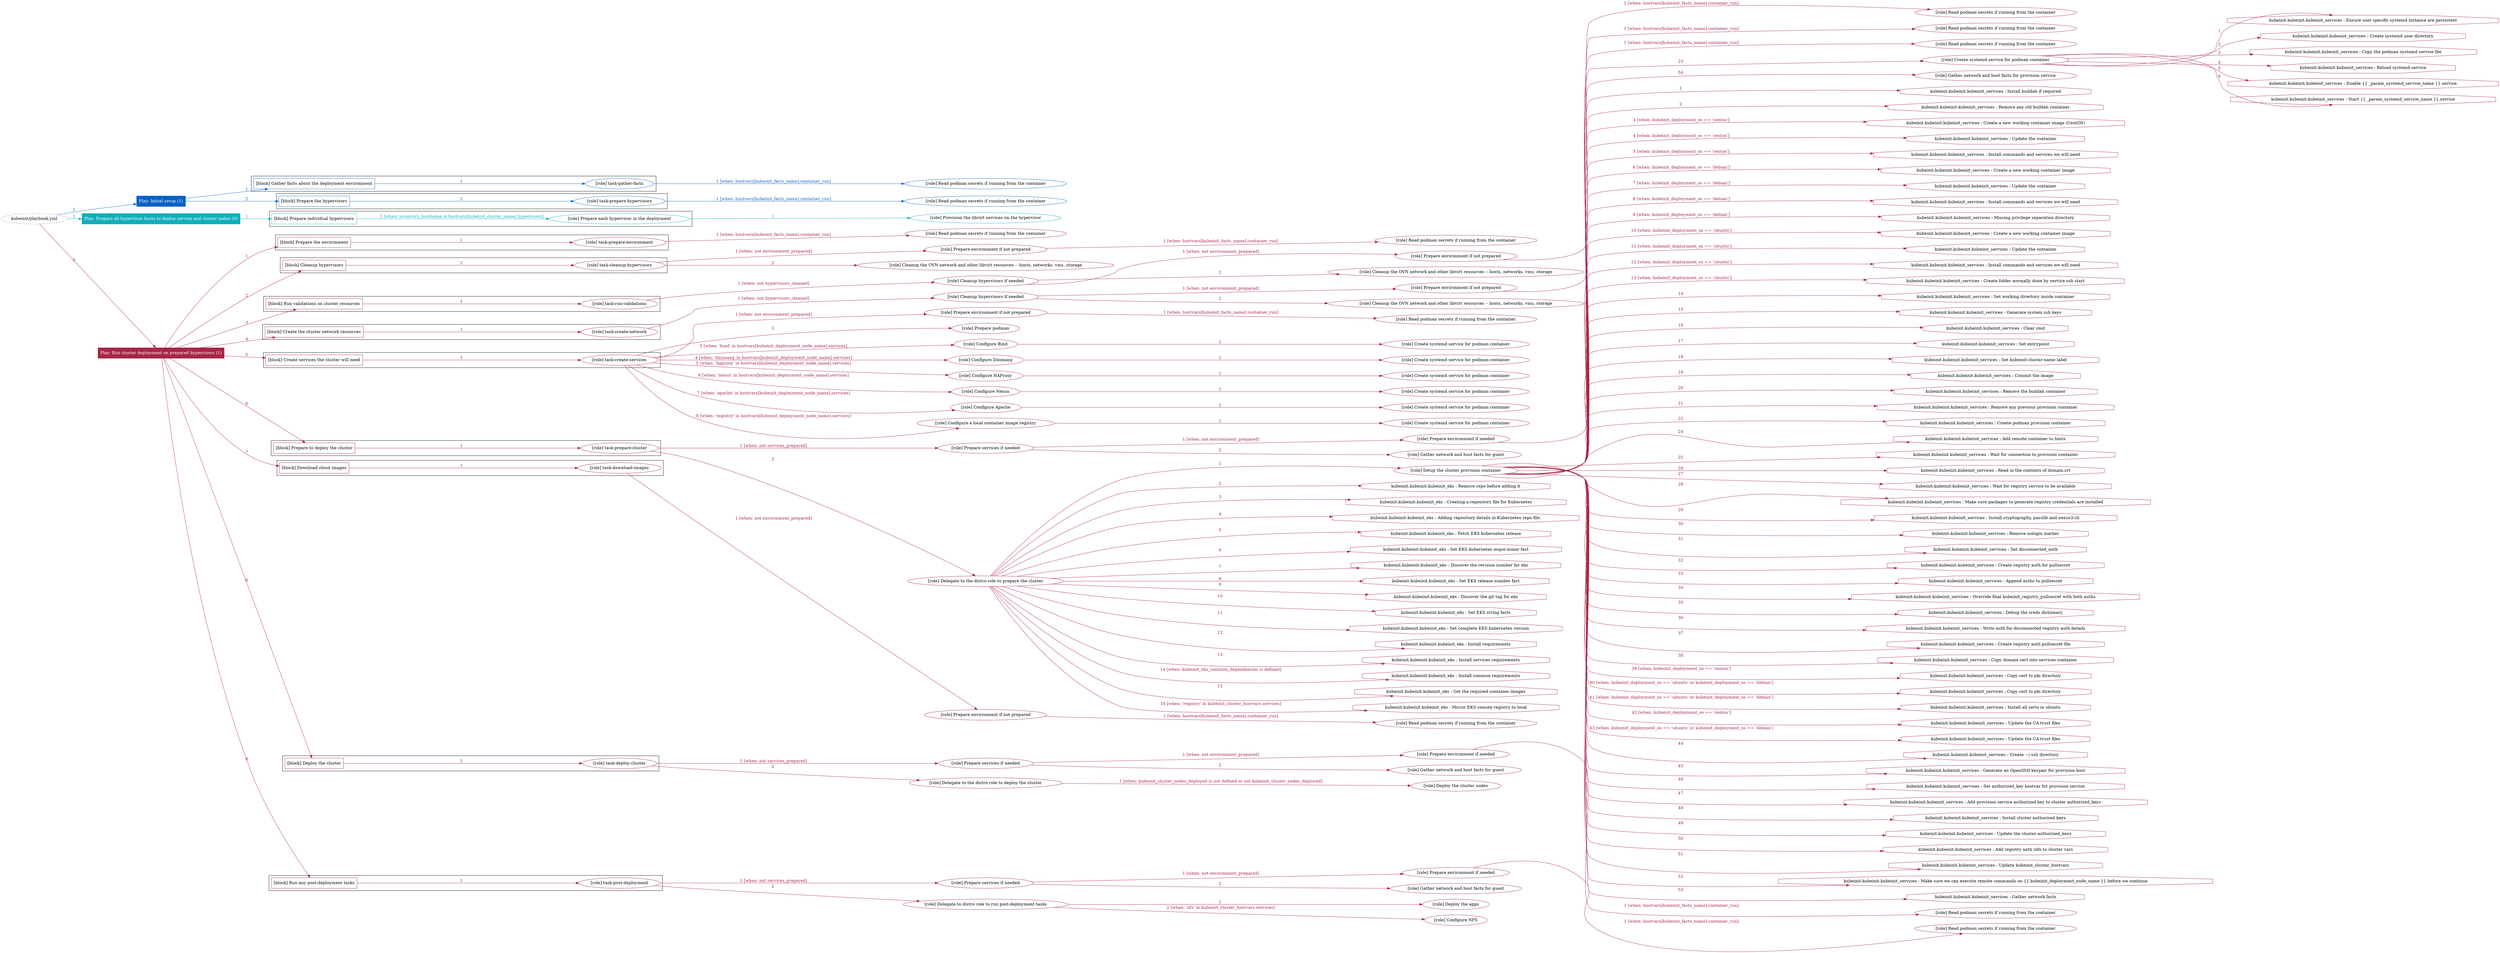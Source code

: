 digraph {
	graph [concentrate=true ordering=in rankdir=LR ratio=fill]
	edge [esep=5 sep=10]
	"kubeinit/playbook.yml" [id=root_node style=dotted]
	play_152de4b7 [label="Play: Initial setup (1)" color="#0861c4" fontcolor="#ffffff" id=play_152de4b7 shape=box style=filled tooltip=localhost]
	"kubeinit/playbook.yml" -> play_152de4b7 [label="1 " color="#0861c4" fontcolor="#0861c4" id=edge_89dfbc22 labeltooltip="1 " tooltip="1 "]
	subgraph "Read podman secrets if running from the container" {
		role_3c838d3d [label="[role] Read podman secrets if running from the container" color="#0861c4" id=role_3c838d3d tooltip="Read podman secrets if running from the container"]
	}
	subgraph "task-gather-facts" {
		role_1fe3b44c [label="[role] task-gather-facts" color="#0861c4" id=role_1fe3b44c tooltip="task-gather-facts"]
		role_1fe3b44c -> role_3c838d3d [label="1 [when: hostvars[kubeinit_facts_name].container_run]" color="#0861c4" fontcolor="#0861c4" id=edge_ba1f064e labeltooltip="1 [when: hostvars[kubeinit_facts_name].container_run]" tooltip="1 [when: hostvars[kubeinit_facts_name].container_run]"]
	}
	subgraph "Read podman secrets if running from the container" {
		role_01d25285 [label="[role] Read podman secrets if running from the container" color="#0861c4" id=role_01d25285 tooltip="Read podman secrets if running from the container"]
	}
	subgraph "task-prepare-hypervisors" {
		role_4290752c [label="[role] task-prepare-hypervisors" color="#0861c4" id=role_4290752c tooltip="task-prepare-hypervisors"]
		role_4290752c -> role_01d25285 [label="1 [when: hostvars[kubeinit_facts_name].container_run]" color="#0861c4" fontcolor="#0861c4" id=edge_2b1ff3cc labeltooltip="1 [when: hostvars[kubeinit_facts_name].container_run]" tooltip="1 [when: hostvars[kubeinit_facts_name].container_run]"]
	}
	subgraph "Play: Initial setup (1)" {
		play_152de4b7 -> block_36dfd133 [label=1 color="#0861c4" fontcolor="#0861c4" id=edge_9e1867fc labeltooltip=1 tooltip=1]
		subgraph cluster_block_36dfd133 {
			block_36dfd133 [label="[block] Gather facts about the deployment environment" color="#0861c4" id=block_36dfd133 labeltooltip="Gather facts about the deployment environment" shape=box tooltip="Gather facts about the deployment environment"]
			block_36dfd133 -> role_1fe3b44c [label="1 " color="#0861c4" fontcolor="#0861c4" id=edge_72a51e50 labeltooltip="1 " tooltip="1 "]
		}
		play_152de4b7 -> block_2c8bb899 [label=2 color="#0861c4" fontcolor="#0861c4" id=edge_f51947ad labeltooltip=2 tooltip=2]
		subgraph cluster_block_2c8bb899 {
			block_2c8bb899 [label="[block] Prepare the hypervisors" color="#0861c4" id=block_2c8bb899 labeltooltip="Prepare the hypervisors" shape=box tooltip="Prepare the hypervisors"]
			block_2c8bb899 -> role_4290752c [label="1 " color="#0861c4" fontcolor="#0861c4" id=edge_38767076 labeltooltip="1 " tooltip="1 "]
		}
	}
	play_30f733fc [label="Play: Prepare all hypervisor hosts to deploy service and cluster nodes (0)" color="#11aebb" fontcolor="#ffffff" id=play_30f733fc shape=box style=filled tooltip="Play: Prepare all hypervisor hosts to deploy service and cluster nodes (0)"]
	"kubeinit/playbook.yml" -> play_30f733fc [label="2 " color="#11aebb" fontcolor="#11aebb" id=edge_1ff81f5a labeltooltip="2 " tooltip="2 "]
	subgraph "Provision the libvirt services on the hypervisor" {
		role_44ec308d [label="[role] Provision the libvirt services on the hypervisor" color="#11aebb" id=role_44ec308d tooltip="Provision the libvirt services on the hypervisor"]
	}
	subgraph "Prepare each hypervisor in the deployment" {
		role_35c6ed8e [label="[role] Prepare each hypervisor in the deployment" color="#11aebb" id=role_35c6ed8e tooltip="Prepare each hypervisor in the deployment"]
		role_35c6ed8e -> role_44ec308d [label="1 " color="#11aebb" fontcolor="#11aebb" id=edge_62060ef4 labeltooltip="1 " tooltip="1 "]
	}
	subgraph "Play: Prepare all hypervisor hosts to deploy service and cluster nodes (0)" {
		play_30f733fc -> block_d35ca9df [label=1 color="#11aebb" fontcolor="#11aebb" id=edge_8ed1071e labeltooltip=1 tooltip=1]
		subgraph cluster_block_d35ca9df {
			block_d35ca9df [label="[block] Prepare individual hypervisors" color="#11aebb" id=block_d35ca9df labeltooltip="Prepare individual hypervisors" shape=box tooltip="Prepare individual hypervisors"]
			block_d35ca9df -> role_35c6ed8e [label="1 [when: inventory_hostname in hostvars[kubeinit_cluster_name].hypervisors]" color="#11aebb" fontcolor="#11aebb" id=edge_16641c8a labeltooltip="1 [when: inventory_hostname in hostvars[kubeinit_cluster_name].hypervisors]" tooltip="1 [when: inventory_hostname in hostvars[kubeinit_cluster_name].hypervisors]"]
		}
	}
	play_f28a293f [label="Play: Run cluster deployment on prepared hypervisors (1)" color="#a72545" fontcolor="#ffffff" id=play_f28a293f shape=box style=filled tooltip=localhost]
	"kubeinit/playbook.yml" -> play_f28a293f [label="3 " color="#a72545" fontcolor="#a72545" id=edge_84bfc3f0 labeltooltip="3 " tooltip="3 "]
	subgraph "Read podman secrets if running from the container" {
		role_b53a9aff [label="[role] Read podman secrets if running from the container" color="#a72545" id=role_b53a9aff tooltip="Read podman secrets if running from the container"]
	}
	subgraph "task-prepare-environment" {
		role_a512ccc5 [label="[role] task-prepare-environment" color="#a72545" id=role_a512ccc5 tooltip="task-prepare-environment"]
		role_a512ccc5 -> role_b53a9aff [label="1 [when: hostvars[kubeinit_facts_name].container_run]" color="#a72545" fontcolor="#a72545" id=edge_f1666cc1 labeltooltip="1 [when: hostvars[kubeinit_facts_name].container_run]" tooltip="1 [when: hostvars[kubeinit_facts_name].container_run]"]
	}
	subgraph "Read podman secrets if running from the container" {
		role_a41baa69 [label="[role] Read podman secrets if running from the container" color="#a72545" id=role_a41baa69 tooltip="Read podman secrets if running from the container"]
	}
	subgraph "Prepare environment if not prepared" {
		role_9388c05d [label="[role] Prepare environment if not prepared" color="#a72545" id=role_9388c05d tooltip="Prepare environment if not prepared"]
		role_9388c05d -> role_a41baa69 [label="1 [when: hostvars[kubeinit_facts_name].container_run]" color="#a72545" fontcolor="#a72545" id=edge_dfd3bf18 labeltooltip="1 [when: hostvars[kubeinit_facts_name].container_run]" tooltip="1 [when: hostvars[kubeinit_facts_name].container_run]"]
	}
	subgraph "Cleanup the OVN network and other libvirt resources -- hosts, networks, vms, storage" {
		role_9f1cbef9 [label="[role] Cleanup the OVN network and other libvirt resources -- hosts, networks, vms, storage" color="#a72545" id=role_9f1cbef9 tooltip="Cleanup the OVN network and other libvirt resources -- hosts, networks, vms, storage"]
	}
	subgraph "task-cleanup-hypervisors" {
		role_fd7dea9c [label="[role] task-cleanup-hypervisors" color="#a72545" id=role_fd7dea9c tooltip="task-cleanup-hypervisors"]
		role_fd7dea9c -> role_9388c05d [label="1 [when: not environment_prepared]" color="#a72545" fontcolor="#a72545" id=edge_95a79bd9 labeltooltip="1 [when: not environment_prepared]" tooltip="1 [when: not environment_prepared]"]
		role_fd7dea9c -> role_9f1cbef9 [label="2 " color="#a72545" fontcolor="#a72545" id=edge_7345c1ed labeltooltip="2 " tooltip="2 "]
	}
	subgraph "Read podman secrets if running from the container" {
		role_987f20b4 [label="[role] Read podman secrets if running from the container" color="#a72545" id=role_987f20b4 tooltip="Read podman secrets if running from the container"]
	}
	subgraph "Prepare environment if not prepared" {
		role_4d9353cd [label="[role] Prepare environment if not prepared" color="#a72545" id=role_4d9353cd tooltip="Prepare environment if not prepared"]
		role_4d9353cd -> role_987f20b4 [label="1 [when: hostvars[kubeinit_facts_name].container_run]" color="#a72545" fontcolor="#a72545" id=edge_2418e2f4 labeltooltip="1 [when: hostvars[kubeinit_facts_name].container_run]" tooltip="1 [when: hostvars[kubeinit_facts_name].container_run]"]
	}
	subgraph "Cleanup the OVN network and other libvirt resources -- hosts, networks, vms, storage" {
		role_4a311051 [label="[role] Cleanup the OVN network and other libvirt resources -- hosts, networks, vms, storage" color="#a72545" id=role_4a311051 tooltip="Cleanup the OVN network and other libvirt resources -- hosts, networks, vms, storage"]
	}
	subgraph "Cleanup hypervisors if needed" {
		role_663ffb94 [label="[role] Cleanup hypervisors if needed" color="#a72545" id=role_663ffb94 tooltip="Cleanup hypervisors if needed"]
		role_663ffb94 -> role_4d9353cd [label="1 [when: not environment_prepared]" color="#a72545" fontcolor="#a72545" id=edge_88136fd1 labeltooltip="1 [when: not environment_prepared]" tooltip="1 [when: not environment_prepared]"]
		role_663ffb94 -> role_4a311051 [label="2 " color="#a72545" fontcolor="#a72545" id=edge_98534842 labeltooltip="2 " tooltip="2 "]
	}
	subgraph "task-run-validations" {
		role_2c13770e [label="[role] task-run-validations" color="#a72545" id=role_2c13770e tooltip="task-run-validations"]
		role_2c13770e -> role_663ffb94 [label="1 [when: not hypervisors_cleaned]" color="#a72545" fontcolor="#a72545" id=edge_8fe38cce labeltooltip="1 [when: not hypervisors_cleaned]" tooltip="1 [when: not hypervisors_cleaned]"]
	}
	subgraph "Read podman secrets if running from the container" {
		role_13701ce8 [label="[role] Read podman secrets if running from the container" color="#a72545" id=role_13701ce8 tooltip="Read podman secrets if running from the container"]
	}
	subgraph "Prepare environment if not prepared" {
		role_45ac8b41 [label="[role] Prepare environment if not prepared" color="#a72545" id=role_45ac8b41 tooltip="Prepare environment if not prepared"]
		role_45ac8b41 -> role_13701ce8 [label="1 [when: hostvars[kubeinit_facts_name].container_run]" color="#a72545" fontcolor="#a72545" id=edge_b43f90c6 labeltooltip="1 [when: hostvars[kubeinit_facts_name].container_run]" tooltip="1 [when: hostvars[kubeinit_facts_name].container_run]"]
	}
	subgraph "Cleanup the OVN network and other libvirt resources -- hosts, networks, vms, storage" {
		role_ccc96f2d [label="[role] Cleanup the OVN network and other libvirt resources -- hosts, networks, vms, storage" color="#a72545" id=role_ccc96f2d tooltip="Cleanup the OVN network and other libvirt resources -- hosts, networks, vms, storage"]
	}
	subgraph "Cleanup hypervisors if needed" {
		role_4a9ed5f9 [label="[role] Cleanup hypervisors if needed" color="#a72545" id=role_4a9ed5f9 tooltip="Cleanup hypervisors if needed"]
		role_4a9ed5f9 -> role_45ac8b41 [label="1 [when: not environment_prepared]" color="#a72545" fontcolor="#a72545" id=edge_e818d5ba labeltooltip="1 [when: not environment_prepared]" tooltip="1 [when: not environment_prepared]"]
		role_4a9ed5f9 -> role_ccc96f2d [label="2 " color="#a72545" fontcolor="#a72545" id=edge_ac1f7223 labeltooltip="2 " tooltip="2 "]
	}
	subgraph "task-create-network" {
		role_4b46e82e [label="[role] task-create-network" color="#a72545" id=role_4b46e82e tooltip="task-create-network"]
		role_4b46e82e -> role_4a9ed5f9 [label="1 [when: not hypervisors_cleaned]" color="#a72545" fontcolor="#a72545" id=edge_0d7eeedd labeltooltip="1 [when: not hypervisors_cleaned]" tooltip="1 [when: not hypervisors_cleaned]"]
	}
	subgraph "Read podman secrets if running from the container" {
		role_a22d3c5a [label="[role] Read podman secrets if running from the container" color="#a72545" id=role_a22d3c5a tooltip="Read podman secrets if running from the container"]
	}
	subgraph "Prepare environment if not prepared" {
		role_5ab30b22 [label="[role] Prepare environment if not prepared" color="#a72545" id=role_5ab30b22 tooltip="Prepare environment if not prepared"]
		role_5ab30b22 -> role_a22d3c5a [label="1 [when: hostvars[kubeinit_facts_name].container_run]" color="#a72545" fontcolor="#a72545" id=edge_350d9b8e labeltooltip="1 [when: hostvars[kubeinit_facts_name].container_run]" tooltip="1 [when: hostvars[kubeinit_facts_name].container_run]"]
	}
	subgraph "Prepare podman" {
		role_9a8daf67 [label="[role] Prepare podman" color="#a72545" id=role_9a8daf67 tooltip="Prepare podman"]
	}
	subgraph "Create systemd service for podman container" {
		role_7b004c64 [label="[role] Create systemd service for podman container" color="#a72545" id=role_7b004c64 tooltip="Create systemd service for podman container"]
	}
	subgraph "Configure Bind" {
		role_1f3329a0 [label="[role] Configure Bind" color="#a72545" id=role_1f3329a0 tooltip="Configure Bind"]
		role_1f3329a0 -> role_7b004c64 [label="1 " color="#a72545" fontcolor="#a72545" id=edge_07b17dc7 labeltooltip="1 " tooltip="1 "]
	}
	subgraph "Create systemd service for podman container" {
		role_cead753e [label="[role] Create systemd service for podman container" color="#a72545" id=role_cead753e tooltip="Create systemd service for podman container"]
	}
	subgraph "Configure Dnsmasq" {
		role_545f4428 [label="[role] Configure Dnsmasq" color="#a72545" id=role_545f4428 tooltip="Configure Dnsmasq"]
		role_545f4428 -> role_cead753e [label="1 " color="#a72545" fontcolor="#a72545" id=edge_b20de85d labeltooltip="1 " tooltip="1 "]
	}
	subgraph "Create systemd service for podman container" {
		role_b0af6603 [label="[role] Create systemd service for podman container" color="#a72545" id=role_b0af6603 tooltip="Create systemd service for podman container"]
	}
	subgraph "Configure HAProxy" {
		role_e4878fd3 [label="[role] Configure HAProxy" color="#a72545" id=role_e4878fd3 tooltip="Configure HAProxy"]
		role_e4878fd3 -> role_b0af6603 [label="1 " color="#a72545" fontcolor="#a72545" id=edge_b2a39d47 labeltooltip="1 " tooltip="1 "]
	}
	subgraph "Create systemd service for podman container" {
		role_d7977144 [label="[role] Create systemd service for podman container" color="#a72545" id=role_d7977144 tooltip="Create systemd service for podman container"]
	}
	subgraph "Configure Nexus" {
		role_3d188f40 [label="[role] Configure Nexus" color="#a72545" id=role_3d188f40 tooltip="Configure Nexus"]
		role_3d188f40 -> role_d7977144 [label="1 " color="#a72545" fontcolor="#a72545" id=edge_afa248a9 labeltooltip="1 " tooltip="1 "]
	}
	subgraph "Create systemd service for podman container" {
		role_eb294f73 [label="[role] Create systemd service for podman container" color="#a72545" id=role_eb294f73 tooltip="Create systemd service for podman container"]
	}
	subgraph "Configure Apache" {
		role_2b9a1d1e [label="[role] Configure Apache" color="#a72545" id=role_2b9a1d1e tooltip="Configure Apache"]
		role_2b9a1d1e -> role_eb294f73 [label="1 " color="#a72545" fontcolor="#a72545" id=edge_38c3981b labeltooltip="1 " tooltip="1 "]
	}
	subgraph "Create systemd service for podman container" {
		role_6802fc7b [label="[role] Create systemd service for podman container" color="#a72545" id=role_6802fc7b tooltip="Create systemd service for podman container"]
	}
	subgraph "Configure a local container image registry" {
		role_cb1013d7 [label="[role] Configure a local container image registry" color="#a72545" id=role_cb1013d7 tooltip="Configure a local container image registry"]
		role_cb1013d7 -> role_6802fc7b [label="1 " color="#a72545" fontcolor="#a72545" id=edge_ab823498 labeltooltip="1 " tooltip="1 "]
	}
	subgraph "task-create-services" {
		role_af840b4a [label="[role] task-create-services" color="#a72545" id=role_af840b4a tooltip="task-create-services"]
		role_af840b4a -> role_5ab30b22 [label="1 [when: not environment_prepared]" color="#a72545" fontcolor="#a72545" id=edge_7b53f0e6 labeltooltip="1 [when: not environment_prepared]" tooltip="1 [when: not environment_prepared]"]
		role_af840b4a -> role_9a8daf67 [label="2 " color="#a72545" fontcolor="#a72545" id=edge_c352c02b labeltooltip="2 " tooltip="2 "]
		role_af840b4a -> role_1f3329a0 [label="3 [when: 'bind' in hostvars[kubeinit_deployment_node_name].services]" color="#a72545" fontcolor="#a72545" id=edge_a78382f8 labeltooltip="3 [when: 'bind' in hostvars[kubeinit_deployment_node_name].services]" tooltip="3 [when: 'bind' in hostvars[kubeinit_deployment_node_name].services]"]
		role_af840b4a -> role_545f4428 [label="4 [when: 'dnsmasq' in hostvars[kubeinit_deployment_node_name].services]" color="#a72545" fontcolor="#a72545" id=edge_d8be55ad labeltooltip="4 [when: 'dnsmasq' in hostvars[kubeinit_deployment_node_name].services]" tooltip="4 [when: 'dnsmasq' in hostvars[kubeinit_deployment_node_name].services]"]
		role_af840b4a -> role_e4878fd3 [label="5 [when: 'haproxy' in hostvars[kubeinit_deployment_node_name].services]" color="#a72545" fontcolor="#a72545" id=edge_715488be labeltooltip="5 [when: 'haproxy' in hostvars[kubeinit_deployment_node_name].services]" tooltip="5 [when: 'haproxy' in hostvars[kubeinit_deployment_node_name].services]"]
		role_af840b4a -> role_3d188f40 [label="6 [when: 'nexus' in hostvars[kubeinit_deployment_node_name].services]" color="#a72545" fontcolor="#a72545" id=edge_12ca6454 labeltooltip="6 [when: 'nexus' in hostvars[kubeinit_deployment_node_name].services]" tooltip="6 [when: 'nexus' in hostvars[kubeinit_deployment_node_name].services]"]
		role_af840b4a -> role_2b9a1d1e [label="7 [when: 'apache' in hostvars[kubeinit_deployment_node_name].services]" color="#a72545" fontcolor="#a72545" id=edge_2af44f58 labeltooltip="7 [when: 'apache' in hostvars[kubeinit_deployment_node_name].services]" tooltip="7 [when: 'apache' in hostvars[kubeinit_deployment_node_name].services]"]
		role_af840b4a -> role_cb1013d7 [label="8 [when: 'registry' in hostvars[kubeinit_deployment_node_name].services]" color="#a72545" fontcolor="#a72545" id=edge_ac2bb7e7 labeltooltip="8 [when: 'registry' in hostvars[kubeinit_deployment_node_name].services]" tooltip="8 [when: 'registry' in hostvars[kubeinit_deployment_node_name].services]"]
	}
	subgraph "Read podman secrets if running from the container" {
		role_44d6d08a [label="[role] Read podman secrets if running from the container" color="#a72545" id=role_44d6d08a tooltip="Read podman secrets if running from the container"]
	}
	subgraph "Prepare environment if needed" {
		role_453839c9 [label="[role] Prepare environment if needed" color="#a72545" id=role_453839c9 tooltip="Prepare environment if needed"]
		role_453839c9 -> role_44d6d08a [label="1 [when: hostvars[kubeinit_facts_name].container_run]" color="#a72545" fontcolor="#a72545" id=edge_a3cb9663 labeltooltip="1 [when: hostvars[kubeinit_facts_name].container_run]" tooltip="1 [when: hostvars[kubeinit_facts_name].container_run]"]
	}
	subgraph "Gather network and host facts for guest" {
		role_3c2e89e3 [label="[role] Gather network and host facts for guest" color="#a72545" id=role_3c2e89e3 tooltip="Gather network and host facts for guest"]
	}
	subgraph "Prepare services if needed" {
		role_88245521 [label="[role] Prepare services if needed" color="#a72545" id=role_88245521 tooltip="Prepare services if needed"]
		role_88245521 -> role_453839c9 [label="1 [when: not environment_prepared]" color="#a72545" fontcolor="#a72545" id=edge_b811e9b7 labeltooltip="1 [when: not environment_prepared]" tooltip="1 [when: not environment_prepared]"]
		role_88245521 -> role_3c2e89e3 [label="2 " color="#a72545" fontcolor="#a72545" id=edge_e8b550d4 labeltooltip="2 " tooltip="2 "]
	}
	subgraph "Create systemd service for podman container" {
		role_823e7db9 [label="[role] Create systemd service for podman container" color="#a72545" id=role_823e7db9 tooltip="Create systemd service for podman container"]
		task_21fd7806 [label="kubeinit.kubeinit.kubeinit_services : Ensure user specific systemd instance are persistent" color="#a72545" id=task_21fd7806 shape=octagon tooltip="kubeinit.kubeinit.kubeinit_services : Ensure user specific systemd instance are persistent"]
		role_823e7db9 -> task_21fd7806 [label="1 " color="#a72545" fontcolor="#a72545" id=edge_ddd456a6 labeltooltip="1 " tooltip="1 "]
		task_88edb59e [label="kubeinit.kubeinit.kubeinit_services : Create systemd user directory" color="#a72545" id=task_88edb59e shape=octagon tooltip="kubeinit.kubeinit.kubeinit_services : Create systemd user directory"]
		role_823e7db9 -> task_88edb59e [label="2 " color="#a72545" fontcolor="#a72545" id=edge_9024319b labeltooltip="2 " tooltip="2 "]
		task_84c16034 [label="kubeinit.kubeinit.kubeinit_services : Copy the podman systemd service file" color="#a72545" id=task_84c16034 shape=octagon tooltip="kubeinit.kubeinit.kubeinit_services : Copy the podman systemd service file"]
		role_823e7db9 -> task_84c16034 [label="3 " color="#a72545" fontcolor="#a72545" id=edge_31bc7593 labeltooltip="3 " tooltip="3 "]
		task_968bcd88 [label="kubeinit.kubeinit.kubeinit_services : Reload systemd service" color="#a72545" id=task_968bcd88 shape=octagon tooltip="kubeinit.kubeinit.kubeinit_services : Reload systemd service"]
		role_823e7db9 -> task_968bcd88 [label="4 " color="#a72545" fontcolor="#a72545" id=edge_83ce76b6 labeltooltip="4 " tooltip="4 "]
		task_54b07a86 [label="kubeinit.kubeinit.kubeinit_services : Enable {{ _param_systemd_service_name }}.service" color="#a72545" id=task_54b07a86 shape=octagon tooltip="kubeinit.kubeinit.kubeinit_services : Enable {{ _param_systemd_service_name }}.service"]
		role_823e7db9 -> task_54b07a86 [label="5 " color="#a72545" fontcolor="#a72545" id=edge_3aa3a8d9 labeltooltip="5 " tooltip="5 "]
		task_b17c802f [label="kubeinit.kubeinit.kubeinit_services : Start {{ _param_systemd_service_name }}.service" color="#a72545" id=task_b17c802f shape=octagon tooltip="kubeinit.kubeinit.kubeinit_services : Start {{ _param_systemd_service_name }}.service"]
		role_823e7db9 -> task_b17c802f [label="6 " color="#a72545" fontcolor="#a72545" id=edge_0a11f84c labeltooltip="6 " tooltip="6 "]
	}
	subgraph "Gather network and host facts for provision service" {
		role_8224f088 [label="[role] Gather network and host facts for provision service" color="#a72545" id=role_8224f088 tooltip="Gather network and host facts for provision service"]
	}
	subgraph "Setup the cluster provision container" {
		role_2d626c46 [label="[role] Setup the cluster provision container" color="#a72545" id=role_2d626c46 tooltip="Setup the cluster provision container"]
		task_269f1220 [label="kubeinit.kubeinit.kubeinit_services : Install buildah if required" color="#a72545" id=task_269f1220 shape=octagon tooltip="kubeinit.kubeinit.kubeinit_services : Install buildah if required"]
		role_2d626c46 -> task_269f1220 [label="1 " color="#a72545" fontcolor="#a72545" id=edge_8ad91e43 labeltooltip="1 " tooltip="1 "]
		task_cb12e38e [label="kubeinit.kubeinit.kubeinit_services : Remove any old buildah container" color="#a72545" id=task_cb12e38e shape=octagon tooltip="kubeinit.kubeinit.kubeinit_services : Remove any old buildah container"]
		role_2d626c46 -> task_cb12e38e [label="2 " color="#a72545" fontcolor="#a72545" id=edge_75a2cbbc labeltooltip="2 " tooltip="2 "]
		task_f3443634 [label="kubeinit.kubeinit.kubeinit_services : Create a new working container image (CentOS)" color="#a72545" id=task_f3443634 shape=octagon tooltip="kubeinit.kubeinit.kubeinit_services : Create a new working container image (CentOS)"]
		role_2d626c46 -> task_f3443634 [label="3 [when: kubeinit_deployment_os == 'centos']" color="#a72545" fontcolor="#a72545" id=edge_4da2afad labeltooltip="3 [when: kubeinit_deployment_os == 'centos']" tooltip="3 [when: kubeinit_deployment_os == 'centos']"]
		task_f67752da [label="kubeinit.kubeinit.kubeinit_services : Update the container" color="#a72545" id=task_f67752da shape=octagon tooltip="kubeinit.kubeinit.kubeinit_services : Update the container"]
		role_2d626c46 -> task_f67752da [label="4 [when: kubeinit_deployment_os == 'centos']" color="#a72545" fontcolor="#a72545" id=edge_575f59f7 labeltooltip="4 [when: kubeinit_deployment_os == 'centos']" tooltip="4 [when: kubeinit_deployment_os == 'centos']"]
		task_7d91fcd4 [label="kubeinit.kubeinit.kubeinit_services : Install commands and services we will need" color="#a72545" id=task_7d91fcd4 shape=octagon tooltip="kubeinit.kubeinit.kubeinit_services : Install commands and services we will need"]
		role_2d626c46 -> task_7d91fcd4 [label="5 [when: kubeinit_deployment_os == 'centos']" color="#a72545" fontcolor="#a72545" id=edge_4e9508f6 labeltooltip="5 [when: kubeinit_deployment_os == 'centos']" tooltip="5 [when: kubeinit_deployment_os == 'centos']"]
		task_f8a9ccec [label="kubeinit.kubeinit.kubeinit_services : Create a new working container image" color="#a72545" id=task_f8a9ccec shape=octagon tooltip="kubeinit.kubeinit.kubeinit_services : Create a new working container image"]
		role_2d626c46 -> task_f8a9ccec [label="6 [when: kubeinit_deployment_os == 'debian']" color="#a72545" fontcolor="#a72545" id=edge_7b496d75 labeltooltip="6 [when: kubeinit_deployment_os == 'debian']" tooltip="6 [when: kubeinit_deployment_os == 'debian']"]
		task_a403ee95 [label="kubeinit.kubeinit.kubeinit_services : Update the container" color="#a72545" id=task_a403ee95 shape=octagon tooltip="kubeinit.kubeinit.kubeinit_services : Update the container"]
		role_2d626c46 -> task_a403ee95 [label="7 [when: kubeinit_deployment_os == 'debian']" color="#a72545" fontcolor="#a72545" id=edge_6f6b5af4 labeltooltip="7 [when: kubeinit_deployment_os == 'debian']" tooltip="7 [when: kubeinit_deployment_os == 'debian']"]
		task_71f42a79 [label="kubeinit.kubeinit.kubeinit_services : Install commands and services we will need" color="#a72545" id=task_71f42a79 shape=octagon tooltip="kubeinit.kubeinit.kubeinit_services : Install commands and services we will need"]
		role_2d626c46 -> task_71f42a79 [label="8 [when: kubeinit_deployment_os == 'debian']" color="#a72545" fontcolor="#a72545" id=edge_5858c630 labeltooltip="8 [when: kubeinit_deployment_os == 'debian']" tooltip="8 [when: kubeinit_deployment_os == 'debian']"]
		task_a0401b94 [label="kubeinit.kubeinit.kubeinit_services : Missing privilege separation directory" color="#a72545" id=task_a0401b94 shape=octagon tooltip="kubeinit.kubeinit.kubeinit_services : Missing privilege separation directory"]
		role_2d626c46 -> task_a0401b94 [label="9 [when: kubeinit_deployment_os == 'debian']" color="#a72545" fontcolor="#a72545" id=edge_23d89164 labeltooltip="9 [when: kubeinit_deployment_os == 'debian']" tooltip="9 [when: kubeinit_deployment_os == 'debian']"]
		task_156b9bd1 [label="kubeinit.kubeinit.kubeinit_services : Create a new working container image" color="#a72545" id=task_156b9bd1 shape=octagon tooltip="kubeinit.kubeinit.kubeinit_services : Create a new working container image"]
		role_2d626c46 -> task_156b9bd1 [label="10 [when: kubeinit_deployment_os == 'ubuntu']" color="#a72545" fontcolor="#a72545" id=edge_07891dcf labeltooltip="10 [when: kubeinit_deployment_os == 'ubuntu']" tooltip="10 [when: kubeinit_deployment_os == 'ubuntu']"]
		task_139687ff [label="kubeinit.kubeinit.kubeinit_services : Update the container" color="#a72545" id=task_139687ff shape=octagon tooltip="kubeinit.kubeinit.kubeinit_services : Update the container"]
		role_2d626c46 -> task_139687ff [label="11 [when: kubeinit_deployment_os == 'ubuntu']" color="#a72545" fontcolor="#a72545" id=edge_22ecb723 labeltooltip="11 [when: kubeinit_deployment_os == 'ubuntu']" tooltip="11 [when: kubeinit_deployment_os == 'ubuntu']"]
		task_3f4013e2 [label="kubeinit.kubeinit.kubeinit_services : Install commands and services we will need" color="#a72545" id=task_3f4013e2 shape=octagon tooltip="kubeinit.kubeinit.kubeinit_services : Install commands and services we will need"]
		role_2d626c46 -> task_3f4013e2 [label="12 [when: kubeinit_deployment_os == 'ubuntu']" color="#a72545" fontcolor="#a72545" id=edge_f951b941 labeltooltip="12 [when: kubeinit_deployment_os == 'ubuntu']" tooltip="12 [when: kubeinit_deployment_os == 'ubuntu']"]
		task_dc30b09a [label="kubeinit.kubeinit.kubeinit_services : Create folder normally done by service ssh start" color="#a72545" id=task_dc30b09a shape=octagon tooltip="kubeinit.kubeinit.kubeinit_services : Create folder normally done by service ssh start"]
		role_2d626c46 -> task_dc30b09a [label="13 [when: kubeinit_deployment_os == 'ubuntu']" color="#a72545" fontcolor="#a72545" id=edge_1304aa97 labeltooltip="13 [when: kubeinit_deployment_os == 'ubuntu']" tooltip="13 [when: kubeinit_deployment_os == 'ubuntu']"]
		task_36cbe35f [label="kubeinit.kubeinit.kubeinit_services : Set working directory inside container" color="#a72545" id=task_36cbe35f shape=octagon tooltip="kubeinit.kubeinit.kubeinit_services : Set working directory inside container"]
		role_2d626c46 -> task_36cbe35f [label="14 " color="#a72545" fontcolor="#a72545" id=edge_cba37e38 labeltooltip="14 " tooltip="14 "]
		task_5fe69fe4 [label="kubeinit.kubeinit.kubeinit_services : Generate system ssh keys" color="#a72545" id=task_5fe69fe4 shape=octagon tooltip="kubeinit.kubeinit.kubeinit_services : Generate system ssh keys"]
		role_2d626c46 -> task_5fe69fe4 [label="15 " color="#a72545" fontcolor="#a72545" id=edge_aa194601 labeltooltip="15 " tooltip="15 "]
		task_706e7c21 [label="kubeinit.kubeinit.kubeinit_services : Clear cmd" color="#a72545" id=task_706e7c21 shape=octagon tooltip="kubeinit.kubeinit.kubeinit_services : Clear cmd"]
		role_2d626c46 -> task_706e7c21 [label="16 " color="#a72545" fontcolor="#a72545" id=edge_2e01557e labeltooltip="16 " tooltip="16 "]
		task_47007ba3 [label="kubeinit.kubeinit.kubeinit_services : Set entrypoint" color="#a72545" id=task_47007ba3 shape=octagon tooltip="kubeinit.kubeinit.kubeinit_services : Set entrypoint"]
		role_2d626c46 -> task_47007ba3 [label="17 " color="#a72545" fontcolor="#a72545" id=edge_15d0e508 labeltooltip="17 " tooltip="17 "]
		task_6a625f61 [label="kubeinit.kubeinit.kubeinit_services : Set kubeinit-cluster-name label" color="#a72545" id=task_6a625f61 shape=octagon tooltip="kubeinit.kubeinit.kubeinit_services : Set kubeinit-cluster-name label"]
		role_2d626c46 -> task_6a625f61 [label="18 " color="#a72545" fontcolor="#a72545" id=edge_d91018b7 labeltooltip="18 " tooltip="18 "]
		task_b366e1c9 [label="kubeinit.kubeinit.kubeinit_services : Commit the image" color="#a72545" id=task_b366e1c9 shape=octagon tooltip="kubeinit.kubeinit.kubeinit_services : Commit the image"]
		role_2d626c46 -> task_b366e1c9 [label="19 " color="#a72545" fontcolor="#a72545" id=edge_72e94f05 labeltooltip="19 " tooltip="19 "]
		task_515344b7 [label="kubeinit.kubeinit.kubeinit_services : Remove the buildah container" color="#a72545" id=task_515344b7 shape=octagon tooltip="kubeinit.kubeinit.kubeinit_services : Remove the buildah container"]
		role_2d626c46 -> task_515344b7 [label="20 " color="#a72545" fontcolor="#a72545" id=edge_89a2ef79 labeltooltip="20 " tooltip="20 "]
		task_56d32ea1 [label="kubeinit.kubeinit.kubeinit_services : Remove any previous provision container" color="#a72545" id=task_56d32ea1 shape=octagon tooltip="kubeinit.kubeinit.kubeinit_services : Remove any previous provision container"]
		role_2d626c46 -> task_56d32ea1 [label="21 " color="#a72545" fontcolor="#a72545" id=edge_74341aee labeltooltip="21 " tooltip="21 "]
		task_8620b7a3 [label="kubeinit.kubeinit.kubeinit_services : Create podman provision container" color="#a72545" id=task_8620b7a3 shape=octagon tooltip="kubeinit.kubeinit.kubeinit_services : Create podman provision container"]
		role_2d626c46 -> task_8620b7a3 [label="22 " color="#a72545" fontcolor="#a72545" id=edge_451f42a4 labeltooltip="22 " tooltip="22 "]
		role_2d626c46 -> role_823e7db9 [label="23 " color="#a72545" fontcolor="#a72545" id=edge_e122aa83 labeltooltip="23 " tooltip="23 "]
		task_855df82c [label="kubeinit.kubeinit.kubeinit_services : Add remote container to hosts" color="#a72545" id=task_855df82c shape=octagon tooltip="kubeinit.kubeinit.kubeinit_services : Add remote container to hosts"]
		role_2d626c46 -> task_855df82c [label="24 " color="#a72545" fontcolor="#a72545" id=edge_dcfdf35b labeltooltip="24 " tooltip="24 "]
		task_ef8b7751 [label="kubeinit.kubeinit.kubeinit_services : Wait for connection to provision container" color="#a72545" id=task_ef8b7751 shape=octagon tooltip="kubeinit.kubeinit.kubeinit_services : Wait for connection to provision container"]
		role_2d626c46 -> task_ef8b7751 [label="25 " color="#a72545" fontcolor="#a72545" id=edge_6acf2348 labeltooltip="25 " tooltip="25 "]
		task_41cf476a [label="kubeinit.kubeinit.kubeinit_services : Read in the contents of domain.crt" color="#a72545" id=task_41cf476a shape=octagon tooltip="kubeinit.kubeinit.kubeinit_services : Read in the contents of domain.crt"]
		role_2d626c46 -> task_41cf476a [label="26 " color="#a72545" fontcolor="#a72545" id=edge_a562705c labeltooltip="26 " tooltip="26 "]
		task_7b2f2b5d [label="kubeinit.kubeinit.kubeinit_services : Wait for registry service to be available" color="#a72545" id=task_7b2f2b5d shape=octagon tooltip="kubeinit.kubeinit.kubeinit_services : Wait for registry service to be available"]
		role_2d626c46 -> task_7b2f2b5d [label="27 " color="#a72545" fontcolor="#a72545" id=edge_22f733c2 labeltooltip="27 " tooltip="27 "]
		task_96adae0b [label="kubeinit.kubeinit.kubeinit_services : Make sure packages to generate registry credentials are installed" color="#a72545" id=task_96adae0b shape=octagon tooltip="kubeinit.kubeinit.kubeinit_services : Make sure packages to generate registry credentials are installed"]
		role_2d626c46 -> task_96adae0b [label="28 " color="#a72545" fontcolor="#a72545" id=edge_3dd9f23e labeltooltip="28 " tooltip="28 "]
		task_e235451f [label="kubeinit.kubeinit.kubeinit_services : Install cryptography, passlib and nexus3-cli" color="#a72545" id=task_e235451f shape=octagon tooltip="kubeinit.kubeinit.kubeinit_services : Install cryptography, passlib and nexus3-cli"]
		role_2d626c46 -> task_e235451f [label="29 " color="#a72545" fontcolor="#a72545" id=edge_a5a0acfc labeltooltip="29 " tooltip="29 "]
		task_33ae735b [label="kubeinit.kubeinit.kubeinit_services : Remove nologin marker" color="#a72545" id=task_33ae735b shape=octagon tooltip="kubeinit.kubeinit.kubeinit_services : Remove nologin marker"]
		role_2d626c46 -> task_33ae735b [label="30 " color="#a72545" fontcolor="#a72545" id=edge_1caa0dc7 labeltooltip="30 " tooltip="30 "]
		task_9a54a7f2 [label="kubeinit.kubeinit.kubeinit_services : Set disconnected_auth" color="#a72545" id=task_9a54a7f2 shape=octagon tooltip="kubeinit.kubeinit.kubeinit_services : Set disconnected_auth"]
		role_2d626c46 -> task_9a54a7f2 [label="31 " color="#a72545" fontcolor="#a72545" id=edge_2182ae68 labeltooltip="31 " tooltip="31 "]
		task_bb799ba8 [label="kubeinit.kubeinit.kubeinit_services : Create registry auth for pullsecret" color="#a72545" id=task_bb799ba8 shape=octagon tooltip="kubeinit.kubeinit.kubeinit_services : Create registry auth for pullsecret"]
		role_2d626c46 -> task_bb799ba8 [label="32 " color="#a72545" fontcolor="#a72545" id=edge_f3e28652 labeltooltip="32 " tooltip="32 "]
		task_a2a6e9c2 [label="kubeinit.kubeinit.kubeinit_services : Append auths to pullsecret" color="#a72545" id=task_a2a6e9c2 shape=octagon tooltip="kubeinit.kubeinit.kubeinit_services : Append auths to pullsecret"]
		role_2d626c46 -> task_a2a6e9c2 [label="33 " color="#a72545" fontcolor="#a72545" id=edge_ea10d8ff labeltooltip="33 " tooltip="33 "]
		task_c99c83bf [label="kubeinit.kubeinit.kubeinit_services : Override final kubeinit_registry_pullsecret with both auths" color="#a72545" id=task_c99c83bf shape=octagon tooltip="kubeinit.kubeinit.kubeinit_services : Override final kubeinit_registry_pullsecret with both auths"]
		role_2d626c46 -> task_c99c83bf [label="34 " color="#a72545" fontcolor="#a72545" id=edge_68f1a72c labeltooltip="34 " tooltip="34 "]
		task_fcd79d13 [label="kubeinit.kubeinit.kubeinit_services : Debug the creds dictionary" color="#a72545" id=task_fcd79d13 shape=octagon tooltip="kubeinit.kubeinit.kubeinit_services : Debug the creds dictionary"]
		role_2d626c46 -> task_fcd79d13 [label="35 " color="#a72545" fontcolor="#a72545" id=edge_956819ec labeltooltip="35 " tooltip="35 "]
		task_3e880bbf [label="kubeinit.kubeinit.kubeinit_services : Write auth for disconnected registry auth details" color="#a72545" id=task_3e880bbf shape=octagon tooltip="kubeinit.kubeinit.kubeinit_services : Write auth for disconnected registry auth details"]
		role_2d626c46 -> task_3e880bbf [label="36 " color="#a72545" fontcolor="#a72545" id=edge_647bf769 labeltooltip="36 " tooltip="36 "]
		task_f769e672 [label="kubeinit.kubeinit.kubeinit_services : Create registry auth pullsecret file" color="#a72545" id=task_f769e672 shape=octagon tooltip="kubeinit.kubeinit.kubeinit_services : Create registry auth pullsecret file"]
		role_2d626c46 -> task_f769e672 [label="37 " color="#a72545" fontcolor="#a72545" id=edge_f20d06d4 labeltooltip="37 " tooltip="37 "]
		task_60921213 [label="kubeinit.kubeinit.kubeinit_services : Copy domain cert into services container" color="#a72545" id=task_60921213 shape=octagon tooltip="kubeinit.kubeinit.kubeinit_services : Copy domain cert into services container"]
		role_2d626c46 -> task_60921213 [label="38 " color="#a72545" fontcolor="#a72545" id=edge_70558aa7 labeltooltip="38 " tooltip="38 "]
		task_dbcfcd37 [label="kubeinit.kubeinit.kubeinit_services : Copy cert to pki directory" color="#a72545" id=task_dbcfcd37 shape=octagon tooltip="kubeinit.kubeinit.kubeinit_services : Copy cert to pki directory"]
		role_2d626c46 -> task_dbcfcd37 [label="39 [when: kubeinit_deployment_os == 'centos']" color="#a72545" fontcolor="#a72545" id=edge_5e715f70 labeltooltip="39 [when: kubeinit_deployment_os == 'centos']" tooltip="39 [when: kubeinit_deployment_os == 'centos']"]
		task_4a22447e [label="kubeinit.kubeinit.kubeinit_services : Copy cert to pki directory" color="#a72545" id=task_4a22447e shape=octagon tooltip="kubeinit.kubeinit.kubeinit_services : Copy cert to pki directory"]
		role_2d626c46 -> task_4a22447e [label="40 [when: kubeinit_deployment_os == 'ubuntu' or kubeinit_deployment_os == 'debian']" color="#a72545" fontcolor="#a72545" id=edge_afdfc826 labeltooltip="40 [when: kubeinit_deployment_os == 'ubuntu' or kubeinit_deployment_os == 'debian']" tooltip="40 [when: kubeinit_deployment_os == 'ubuntu' or kubeinit_deployment_os == 'debian']"]
		task_8952d458 [label="kubeinit.kubeinit.kubeinit_services : Install all certs in ubuntu" color="#a72545" id=task_8952d458 shape=octagon tooltip="kubeinit.kubeinit.kubeinit_services : Install all certs in ubuntu"]
		role_2d626c46 -> task_8952d458 [label="41 [when: kubeinit_deployment_os == 'ubuntu' or kubeinit_deployment_os == 'debian']" color="#a72545" fontcolor="#a72545" id=edge_29533b6d labeltooltip="41 [when: kubeinit_deployment_os == 'ubuntu' or kubeinit_deployment_os == 'debian']" tooltip="41 [when: kubeinit_deployment_os == 'ubuntu' or kubeinit_deployment_os == 'debian']"]
		task_68c05312 [label="kubeinit.kubeinit.kubeinit_services : Update the CA trust files" color="#a72545" id=task_68c05312 shape=octagon tooltip="kubeinit.kubeinit.kubeinit_services : Update the CA trust files"]
		role_2d626c46 -> task_68c05312 [label="42 [when: kubeinit_deployment_os == 'centos']" color="#a72545" fontcolor="#a72545" id=edge_20b629c5 labeltooltip="42 [when: kubeinit_deployment_os == 'centos']" tooltip="42 [when: kubeinit_deployment_os == 'centos']"]
		task_eb4b4b03 [label="kubeinit.kubeinit.kubeinit_services : Update the CA trust files" color="#a72545" id=task_eb4b4b03 shape=octagon tooltip="kubeinit.kubeinit.kubeinit_services : Update the CA trust files"]
		role_2d626c46 -> task_eb4b4b03 [label="43 [when: kubeinit_deployment_os == 'ubuntu' or kubeinit_deployment_os == 'debian']" color="#a72545" fontcolor="#a72545" id=edge_0b982283 labeltooltip="43 [when: kubeinit_deployment_os == 'ubuntu' or kubeinit_deployment_os == 'debian']" tooltip="43 [when: kubeinit_deployment_os == 'ubuntu' or kubeinit_deployment_os == 'debian']"]
		task_64b2ba17 [label="kubeinit.kubeinit.kubeinit_services : Create ~/.ssh directory" color="#a72545" id=task_64b2ba17 shape=octagon tooltip="kubeinit.kubeinit.kubeinit_services : Create ~/.ssh directory"]
		role_2d626c46 -> task_64b2ba17 [label="44 " color="#a72545" fontcolor="#a72545" id=edge_9c010f5a labeltooltip="44 " tooltip="44 "]
		task_d4930916 [label="kubeinit.kubeinit.kubeinit_services : Generate an OpenSSH keypair for provision host" color="#a72545" id=task_d4930916 shape=octagon tooltip="kubeinit.kubeinit.kubeinit_services : Generate an OpenSSH keypair for provision host"]
		role_2d626c46 -> task_d4930916 [label="45 " color="#a72545" fontcolor="#a72545" id=edge_d26001af labeltooltip="45 " tooltip="45 "]
		task_cec483d3 [label="kubeinit.kubeinit.kubeinit_services : Set authorized_key hostvar for provision service" color="#a72545" id=task_cec483d3 shape=octagon tooltip="kubeinit.kubeinit.kubeinit_services : Set authorized_key hostvar for provision service"]
		role_2d626c46 -> task_cec483d3 [label="46 " color="#a72545" fontcolor="#a72545" id=edge_5a670af8 labeltooltip="46 " tooltip="46 "]
		task_9266ed0b [label="kubeinit.kubeinit.kubeinit_services : Add provision service authorized key to cluster authorized_keys" color="#a72545" id=task_9266ed0b shape=octagon tooltip="kubeinit.kubeinit.kubeinit_services : Add provision service authorized key to cluster authorized_keys"]
		role_2d626c46 -> task_9266ed0b [label="47 " color="#a72545" fontcolor="#a72545" id=edge_1773bbd6 labeltooltip="47 " tooltip="47 "]
		task_6d60512f [label="kubeinit.kubeinit.kubeinit_services : Install cluster authorized keys" color="#a72545" id=task_6d60512f shape=octagon tooltip="kubeinit.kubeinit.kubeinit_services : Install cluster authorized keys"]
		role_2d626c46 -> task_6d60512f [label="48 " color="#a72545" fontcolor="#a72545" id=edge_e58e09e6 labeltooltip="48 " tooltip="48 "]
		task_9f6e390b [label="kubeinit.kubeinit.kubeinit_services : Update the cluster authorized_keys" color="#a72545" id=task_9f6e390b shape=octagon tooltip="kubeinit.kubeinit.kubeinit_services : Update the cluster authorized_keys"]
		role_2d626c46 -> task_9f6e390b [label="49 " color="#a72545" fontcolor="#a72545" id=edge_49a1534a labeltooltip="49 " tooltip="49 "]
		task_cc1005e1 [label="kubeinit.kubeinit.kubeinit_services : Add registry auth info to cluster vars" color="#a72545" id=task_cc1005e1 shape=octagon tooltip="kubeinit.kubeinit.kubeinit_services : Add registry auth info to cluster vars"]
		role_2d626c46 -> task_cc1005e1 [label="50 " color="#a72545" fontcolor="#a72545" id=edge_b47f902b labeltooltip="50 " tooltip="50 "]
		task_0ab870bb [label="kubeinit.kubeinit.kubeinit_services : Update kubeinit_cluster_hostvars" color="#a72545" id=task_0ab870bb shape=octagon tooltip="kubeinit.kubeinit.kubeinit_services : Update kubeinit_cluster_hostvars"]
		role_2d626c46 -> task_0ab870bb [label="51 " color="#a72545" fontcolor="#a72545" id=edge_15c7b590 labeltooltip="51 " tooltip="51 "]
		task_23e59118 [label="kubeinit.kubeinit.kubeinit_services : Make sure we can execute remote commands on {{ kubeinit_deployment_node_name }} before we continue" color="#a72545" id=task_23e59118 shape=octagon tooltip="kubeinit.kubeinit.kubeinit_services : Make sure we can execute remote commands on {{ kubeinit_deployment_node_name }} before we continue"]
		role_2d626c46 -> task_23e59118 [label="52 " color="#a72545" fontcolor="#a72545" id=edge_0aa4cce1 labeltooltip="52 " tooltip="52 "]
		task_c6dd8a3d [label="kubeinit.kubeinit.kubeinit_services : Gather network facts" color="#a72545" id=task_c6dd8a3d shape=octagon tooltip="kubeinit.kubeinit.kubeinit_services : Gather network facts"]
		role_2d626c46 -> task_c6dd8a3d [label="53 " color="#a72545" fontcolor="#a72545" id=edge_5457b719 labeltooltip="53 " tooltip="53 "]
		role_2d626c46 -> role_8224f088 [label="54 " color="#a72545" fontcolor="#a72545" id=edge_2e8e2aa9 labeltooltip="54 " tooltip="54 "]
	}
	subgraph "Delegate to the distro role to prepare the cluster" {
		role_bb8f163d [label="[role] Delegate to the distro role to prepare the cluster" color="#a72545" id=role_bb8f163d tooltip="Delegate to the distro role to prepare the cluster"]
		role_bb8f163d -> role_2d626c46 [label="1 " color="#a72545" fontcolor="#a72545" id=edge_bd19d48b labeltooltip="1 " tooltip="1 "]
		task_1996c9b3 [label="kubeinit.kubeinit.kubeinit_eks : Remove repo before adding it" color="#a72545" id=task_1996c9b3 shape=octagon tooltip="kubeinit.kubeinit.kubeinit_eks : Remove repo before adding it"]
		role_bb8f163d -> task_1996c9b3 [label="2 " color="#a72545" fontcolor="#a72545" id=edge_64c95d11 labeltooltip="2 " tooltip="2 "]
		task_74909a3f [label="kubeinit.kubeinit.kubeinit_eks : Creating a repository file for Kubernetes" color="#a72545" id=task_74909a3f shape=octagon tooltip="kubeinit.kubeinit.kubeinit_eks : Creating a repository file for Kubernetes"]
		role_bb8f163d -> task_74909a3f [label="3 " color="#a72545" fontcolor="#a72545" id=edge_73156a58 labeltooltip="3 " tooltip="3 "]
		task_ca2354b8 [label="kubeinit.kubeinit.kubeinit_eks : Adding repository details in Kubernetes repo file." color="#a72545" id=task_ca2354b8 shape=octagon tooltip="kubeinit.kubeinit.kubeinit_eks : Adding repository details in Kubernetes repo file."]
		role_bb8f163d -> task_ca2354b8 [label="4 " color="#a72545" fontcolor="#a72545" id=edge_bfaa28af labeltooltip="4 " tooltip="4 "]
		task_14936fb9 [label="kubeinit.kubeinit.kubeinit_eks : Fetch EKS kubernetes release" color="#a72545" id=task_14936fb9 shape=octagon tooltip="kubeinit.kubeinit.kubeinit_eks : Fetch EKS kubernetes release"]
		role_bb8f163d -> task_14936fb9 [label="5 " color="#a72545" fontcolor="#a72545" id=edge_c69c6e09 labeltooltip="5 " tooltip="5 "]
		task_1f32d4d3 [label="kubeinit.kubeinit.kubeinit_eks : Set EKS kubernetes major-minor fact" color="#a72545" id=task_1f32d4d3 shape=octagon tooltip="kubeinit.kubeinit.kubeinit_eks : Set EKS kubernetes major-minor fact"]
		role_bb8f163d -> task_1f32d4d3 [label="6 " color="#a72545" fontcolor="#a72545" id=edge_0f71fec8 labeltooltip="6 " tooltip="6 "]
		task_a7aea619 [label="kubeinit.kubeinit.kubeinit_eks : Discover the revision number for eks" color="#a72545" id=task_a7aea619 shape=octagon tooltip="kubeinit.kubeinit.kubeinit_eks : Discover the revision number for eks"]
		role_bb8f163d -> task_a7aea619 [label="7 " color="#a72545" fontcolor="#a72545" id=edge_7089aecf labeltooltip="7 " tooltip="7 "]
		task_d27ec884 [label="kubeinit.kubeinit.kubeinit_eks : Set EKS release number fact" color="#a72545" id=task_d27ec884 shape=octagon tooltip="kubeinit.kubeinit.kubeinit_eks : Set EKS release number fact"]
		role_bb8f163d -> task_d27ec884 [label="8 " color="#a72545" fontcolor="#a72545" id=edge_30e58abd labeltooltip="8 " tooltip="8 "]
		task_9989ebd2 [label="kubeinit.kubeinit.kubeinit_eks : Discover the git tag for eks" color="#a72545" id=task_9989ebd2 shape=octagon tooltip="kubeinit.kubeinit.kubeinit_eks : Discover the git tag for eks"]
		role_bb8f163d -> task_9989ebd2 [label="9 " color="#a72545" fontcolor="#a72545" id=edge_a1207a20 labeltooltip="9 " tooltip="9 "]
		task_249ef0e6 [label="kubeinit.kubeinit.kubeinit_eks : Set EKS string facts" color="#a72545" id=task_249ef0e6 shape=octagon tooltip="kubeinit.kubeinit.kubeinit_eks : Set EKS string facts"]
		role_bb8f163d -> task_249ef0e6 [label="10 " color="#a72545" fontcolor="#a72545" id=edge_4586e24d labeltooltip="10 " tooltip="10 "]
		task_22977c87 [label="kubeinit.kubeinit.kubeinit_eks : Set complete EKS kubernetes version" color="#a72545" id=task_22977c87 shape=octagon tooltip="kubeinit.kubeinit.kubeinit_eks : Set complete EKS kubernetes version"]
		role_bb8f163d -> task_22977c87 [label="11 " color="#a72545" fontcolor="#a72545" id=edge_9077dfed labeltooltip="11 " tooltip="11 "]
		task_a3baebf4 [label="kubeinit.kubeinit.kubeinit_eks : Install requirements" color="#a72545" id=task_a3baebf4 shape=octagon tooltip="kubeinit.kubeinit.kubeinit_eks : Install requirements"]
		role_bb8f163d -> task_a3baebf4 [label="12 " color="#a72545" fontcolor="#a72545" id=edge_e816d6a9 labeltooltip="12 " tooltip="12 "]
		task_0a4fe83e [label="kubeinit.kubeinit.kubeinit_eks : Install services requirements" color="#a72545" id=task_0a4fe83e shape=octagon tooltip="kubeinit.kubeinit.kubeinit_eks : Install services requirements"]
		role_bb8f163d -> task_0a4fe83e [label="13 " color="#a72545" fontcolor="#a72545" id=edge_1efc871e labeltooltip="13 " tooltip="13 "]
		task_d0ed4b8c [label="kubeinit.kubeinit.kubeinit_eks : Install common requirements" color="#a72545" id=task_d0ed4b8c shape=octagon tooltip="kubeinit.kubeinit.kubeinit_eks : Install common requirements"]
		role_bb8f163d -> task_d0ed4b8c [label="14 [when: kubeinit_eks_common_dependencies is defined]" color="#a72545" fontcolor="#a72545" id=edge_d63173cf labeltooltip="14 [when: kubeinit_eks_common_dependencies is defined]" tooltip="14 [when: kubeinit_eks_common_dependencies is defined]"]
		task_aff5bb7f [label="kubeinit.kubeinit.kubeinit_eks : Get the required container images" color="#a72545" id=task_aff5bb7f shape=octagon tooltip="kubeinit.kubeinit.kubeinit_eks : Get the required container images"]
		role_bb8f163d -> task_aff5bb7f [label="15 " color="#a72545" fontcolor="#a72545" id=edge_98897140 labeltooltip="15 " tooltip="15 "]
		task_3b982b2a [label="kubeinit.kubeinit.kubeinit_eks : Mirror EKS remote registry to local" color="#a72545" id=task_3b982b2a shape=octagon tooltip="kubeinit.kubeinit.kubeinit_eks : Mirror EKS remote registry to local"]
		role_bb8f163d -> task_3b982b2a [label="16 [when: 'registry' in kubeinit_cluster_hostvars.services]" color="#a72545" fontcolor="#a72545" id=edge_1fffcd74 labeltooltip="16 [when: 'registry' in kubeinit_cluster_hostvars.services]" tooltip="16 [when: 'registry' in kubeinit_cluster_hostvars.services]"]
	}
	subgraph "task-prepare-cluster" {
		role_2838d0f3 [label="[role] task-prepare-cluster" color="#a72545" id=role_2838d0f3 tooltip="task-prepare-cluster"]
		role_2838d0f3 -> role_88245521 [label="1 [when: not services_prepared]" color="#a72545" fontcolor="#a72545" id=edge_a6b6462f labeltooltip="1 [when: not services_prepared]" tooltip="1 [when: not services_prepared]"]
		role_2838d0f3 -> role_bb8f163d [label="2 " color="#a72545" fontcolor="#a72545" id=edge_75990b81 labeltooltip="2 " tooltip="2 "]
	}
	subgraph "Read podman secrets if running from the container" {
		role_0197381a [label="[role] Read podman secrets if running from the container" color="#a72545" id=role_0197381a tooltip="Read podman secrets if running from the container"]
	}
	subgraph "Prepare environment if not prepared" {
		role_85c3a5f1 [label="[role] Prepare environment if not prepared" color="#a72545" id=role_85c3a5f1 tooltip="Prepare environment if not prepared"]
		role_85c3a5f1 -> role_0197381a [label="1 [when: hostvars[kubeinit_facts_name].container_run]" color="#a72545" fontcolor="#a72545" id=edge_6894595a labeltooltip="1 [when: hostvars[kubeinit_facts_name].container_run]" tooltip="1 [when: hostvars[kubeinit_facts_name].container_run]"]
	}
	subgraph "task-download-images" {
		role_3e31454d [label="[role] task-download-images" color="#a72545" id=role_3e31454d tooltip="task-download-images"]
		role_3e31454d -> role_85c3a5f1 [label="1 [when: not environment_prepared]" color="#a72545" fontcolor="#a72545" id=edge_9f8aca9d labeltooltip="1 [when: not environment_prepared]" tooltip="1 [when: not environment_prepared]"]
	}
	subgraph "Read podman secrets if running from the container" {
		role_3cc03d0b [label="[role] Read podman secrets if running from the container" color="#a72545" id=role_3cc03d0b tooltip="Read podman secrets if running from the container"]
	}
	subgraph "Prepare environment if needed" {
		role_547a55d8 [label="[role] Prepare environment if needed" color="#a72545" id=role_547a55d8 tooltip="Prepare environment if needed"]
		role_547a55d8 -> role_3cc03d0b [label="1 [when: hostvars[kubeinit_facts_name].container_run]" color="#a72545" fontcolor="#a72545" id=edge_6352bf5e labeltooltip="1 [when: hostvars[kubeinit_facts_name].container_run]" tooltip="1 [when: hostvars[kubeinit_facts_name].container_run]"]
	}
	subgraph "Gather network and host facts for guest" {
		role_0de023ae [label="[role] Gather network and host facts for guest" color="#a72545" id=role_0de023ae tooltip="Gather network and host facts for guest"]
	}
	subgraph "Prepare services if needed" {
		role_2f34b48d [label="[role] Prepare services if needed" color="#a72545" id=role_2f34b48d tooltip="Prepare services if needed"]
		role_2f34b48d -> role_547a55d8 [label="1 [when: not environment_prepared]" color="#a72545" fontcolor="#a72545" id=edge_82148322 labeltooltip="1 [when: not environment_prepared]" tooltip="1 [when: not environment_prepared]"]
		role_2f34b48d -> role_0de023ae [label="2 " color="#a72545" fontcolor="#a72545" id=edge_74633e6e labeltooltip="2 " tooltip="2 "]
	}
	subgraph "Deploy the cluster nodes" {
		role_e335ee84 [label="[role] Deploy the cluster nodes" color="#a72545" id=role_e335ee84 tooltip="Deploy the cluster nodes"]
	}
	subgraph "Delegate to the distro role to deploy the cluster" {
		role_c88a06c3 [label="[role] Delegate to the distro role to deploy the cluster" color="#a72545" id=role_c88a06c3 tooltip="Delegate to the distro role to deploy the cluster"]
		role_c88a06c3 -> role_e335ee84 [label="1 [when: kubeinit_cluster_nodes_deployed is not defined or not kubeinit_cluster_nodes_deployed]" color="#a72545" fontcolor="#a72545" id=edge_4f4382bf labeltooltip="1 [when: kubeinit_cluster_nodes_deployed is not defined or not kubeinit_cluster_nodes_deployed]" tooltip="1 [when: kubeinit_cluster_nodes_deployed is not defined or not kubeinit_cluster_nodes_deployed]"]
	}
	subgraph "task-deploy-cluster" {
		role_4b0527ad [label="[role] task-deploy-cluster" color="#a72545" id=role_4b0527ad tooltip="task-deploy-cluster"]
		role_4b0527ad -> role_2f34b48d [label="1 [when: not services_prepared]" color="#a72545" fontcolor="#a72545" id=edge_0ca2d9e4 labeltooltip="1 [when: not services_prepared]" tooltip="1 [when: not services_prepared]"]
		role_4b0527ad -> role_c88a06c3 [label="2 " color="#a72545" fontcolor="#a72545" id=edge_2e12b0e4 labeltooltip="2 " tooltip="2 "]
	}
	subgraph "Read podman secrets if running from the container" {
		role_cd9a3b0b [label="[role] Read podman secrets if running from the container" color="#a72545" id=role_cd9a3b0b tooltip="Read podman secrets if running from the container"]
	}
	subgraph "Prepare environment if needed" {
		role_4ef4f614 [label="[role] Prepare environment if needed" color="#a72545" id=role_4ef4f614 tooltip="Prepare environment if needed"]
		role_4ef4f614 -> role_cd9a3b0b [label="1 [when: hostvars[kubeinit_facts_name].container_run]" color="#a72545" fontcolor="#a72545" id=edge_fb180cf8 labeltooltip="1 [when: hostvars[kubeinit_facts_name].container_run]" tooltip="1 [when: hostvars[kubeinit_facts_name].container_run]"]
	}
	subgraph "Gather network and host facts for guest" {
		role_f5f60563 [label="[role] Gather network and host facts for guest" color="#a72545" id=role_f5f60563 tooltip="Gather network and host facts for guest"]
	}
	subgraph "Prepare services if needed" {
		role_6a3bdf05 [label="[role] Prepare services if needed" color="#a72545" id=role_6a3bdf05 tooltip="Prepare services if needed"]
		role_6a3bdf05 -> role_4ef4f614 [label="1 [when: not environment_prepared]" color="#a72545" fontcolor="#a72545" id=edge_e6dd6174 labeltooltip="1 [when: not environment_prepared]" tooltip="1 [when: not environment_prepared]"]
		role_6a3bdf05 -> role_f5f60563 [label="2 " color="#a72545" fontcolor="#a72545" id=edge_15ff1f95 labeltooltip="2 " tooltip="2 "]
	}
	subgraph "Deploy the apps" {
		role_20604782 [label="[role] Deploy the apps" color="#a72545" id=role_20604782 tooltip="Deploy the apps"]
	}
	subgraph "Configure NFS" {
		role_aa68c473 [label="[role] Configure NFS" color="#a72545" id=role_aa68c473 tooltip="Configure NFS"]
	}
	subgraph "Delegate to distro role to run post-deployment tasks" {
		role_440ff516 [label="[role] Delegate to distro role to run post-deployment tasks" color="#a72545" id=role_440ff516 tooltip="Delegate to distro role to run post-deployment tasks"]
		role_440ff516 -> role_20604782 [label="1 " color="#a72545" fontcolor="#a72545" id=edge_df02725c labeltooltip="1 " tooltip="1 "]
		role_440ff516 -> role_aa68c473 [label="2 [when: 'nfs' in kubeinit_cluster_hostvars.services]" color="#a72545" fontcolor="#a72545" id=edge_f95ae6b8 labeltooltip="2 [when: 'nfs' in kubeinit_cluster_hostvars.services]" tooltip="2 [when: 'nfs' in kubeinit_cluster_hostvars.services]"]
	}
	subgraph "task-post-deployment" {
		role_99a73b7a [label="[role] task-post-deployment" color="#a72545" id=role_99a73b7a tooltip="task-post-deployment"]
		role_99a73b7a -> role_6a3bdf05 [label="1 [when: not services_prepared]" color="#a72545" fontcolor="#a72545" id=edge_f409072f labeltooltip="1 [when: not services_prepared]" tooltip="1 [when: not services_prepared]"]
		role_99a73b7a -> role_440ff516 [label="2 " color="#a72545" fontcolor="#a72545" id=edge_630dff00 labeltooltip="2 " tooltip="2 "]
	}
	subgraph "Play: Run cluster deployment on prepared hypervisors (1)" {
		play_f28a293f -> block_391f9eeb [label=1 color="#a72545" fontcolor="#a72545" id=edge_c5d55b88 labeltooltip=1 tooltip=1]
		subgraph cluster_block_391f9eeb {
			block_391f9eeb [label="[block] Prepare the environment" color="#a72545" id=block_391f9eeb labeltooltip="Prepare the environment" shape=box tooltip="Prepare the environment"]
			block_391f9eeb -> role_a512ccc5 [label="1 " color="#a72545" fontcolor="#a72545" id=edge_96ccc6b8 labeltooltip="1 " tooltip="1 "]
		}
		play_f28a293f -> block_8022716d [label=2 color="#a72545" fontcolor="#a72545" id=edge_264be44a labeltooltip=2 tooltip=2]
		subgraph cluster_block_8022716d {
			block_8022716d [label="[block] Cleanup hypervisors" color="#a72545" id=block_8022716d labeltooltip="Cleanup hypervisors" shape=box tooltip="Cleanup hypervisors"]
			block_8022716d -> role_fd7dea9c [label="1 " color="#a72545" fontcolor="#a72545" id=edge_6c6ba354 labeltooltip="1 " tooltip="1 "]
		}
		play_f28a293f -> block_22cd86a9 [label=3 color="#a72545" fontcolor="#a72545" id=edge_e06423b7 labeltooltip=3 tooltip=3]
		subgraph cluster_block_22cd86a9 {
			block_22cd86a9 [label="[block] Run validations on cluster resources" color="#a72545" id=block_22cd86a9 labeltooltip="Run validations on cluster resources" shape=box tooltip="Run validations on cluster resources"]
			block_22cd86a9 -> role_2c13770e [label="1 " color="#a72545" fontcolor="#a72545" id=edge_e2299628 labeltooltip="1 " tooltip="1 "]
		}
		play_f28a293f -> block_2b8e2991 [label=4 color="#a72545" fontcolor="#a72545" id=edge_4a8dbffc labeltooltip=4 tooltip=4]
		subgraph cluster_block_2b8e2991 {
			block_2b8e2991 [label="[block] Create the cluster network resources" color="#a72545" id=block_2b8e2991 labeltooltip="Create the cluster network resources" shape=box tooltip="Create the cluster network resources"]
			block_2b8e2991 -> role_4b46e82e [label="1 " color="#a72545" fontcolor="#a72545" id=edge_7fd92293 labeltooltip="1 " tooltip="1 "]
		}
		play_f28a293f -> block_7bc620d7 [label=5 color="#a72545" fontcolor="#a72545" id=edge_165c5a92 labeltooltip=5 tooltip=5]
		subgraph cluster_block_7bc620d7 {
			block_7bc620d7 [label="[block] Create services the cluster will need" color="#a72545" id=block_7bc620d7 labeltooltip="Create services the cluster will need" shape=box tooltip="Create services the cluster will need"]
			block_7bc620d7 -> role_af840b4a [label="1 " color="#a72545" fontcolor="#a72545" id=edge_76d38ed4 labeltooltip="1 " tooltip="1 "]
		}
		play_f28a293f -> block_fdba35ce [label=6 color="#a72545" fontcolor="#a72545" id=edge_fe3f774e labeltooltip=6 tooltip=6]
		subgraph cluster_block_fdba35ce {
			block_fdba35ce [label="[block] Prepare to deploy the cluster" color="#a72545" id=block_fdba35ce labeltooltip="Prepare to deploy the cluster" shape=box tooltip="Prepare to deploy the cluster"]
			block_fdba35ce -> role_2838d0f3 [label="1 " color="#a72545" fontcolor="#a72545" id=edge_b2f67f4a labeltooltip="1 " tooltip="1 "]
		}
		play_f28a293f -> block_425dad7d [label=7 color="#a72545" fontcolor="#a72545" id=edge_d47d8921 labeltooltip=7 tooltip=7]
		subgraph cluster_block_425dad7d {
			block_425dad7d [label="[block] Download cloud images" color="#a72545" id=block_425dad7d labeltooltip="Download cloud images" shape=box tooltip="Download cloud images"]
			block_425dad7d -> role_3e31454d [label="1 " color="#a72545" fontcolor="#a72545" id=edge_14da160b labeltooltip="1 " tooltip="1 "]
		}
		play_f28a293f -> block_db4e194e [label=8 color="#a72545" fontcolor="#a72545" id=edge_c3defcd0 labeltooltip=8 tooltip=8]
		subgraph cluster_block_db4e194e {
			block_db4e194e [label="[block] Deploy the cluster" color="#a72545" id=block_db4e194e labeltooltip="Deploy the cluster" shape=box tooltip="Deploy the cluster"]
			block_db4e194e -> role_4b0527ad [label="1 " color="#a72545" fontcolor="#a72545" id=edge_fa1e51e8 labeltooltip="1 " tooltip="1 "]
		}
		play_f28a293f -> block_06ce62e4 [label=9 color="#a72545" fontcolor="#a72545" id=edge_440544f7 labeltooltip=9 tooltip=9]
		subgraph cluster_block_06ce62e4 {
			block_06ce62e4 [label="[block] Run any post-deployment tasks" color="#a72545" id=block_06ce62e4 labeltooltip="Run any post-deployment tasks" shape=box tooltip="Run any post-deployment tasks"]
			block_06ce62e4 -> role_99a73b7a [label="1 " color="#a72545" fontcolor="#a72545" id=edge_6807a557 labeltooltip="1 " tooltip="1 "]
		}
	}
}
